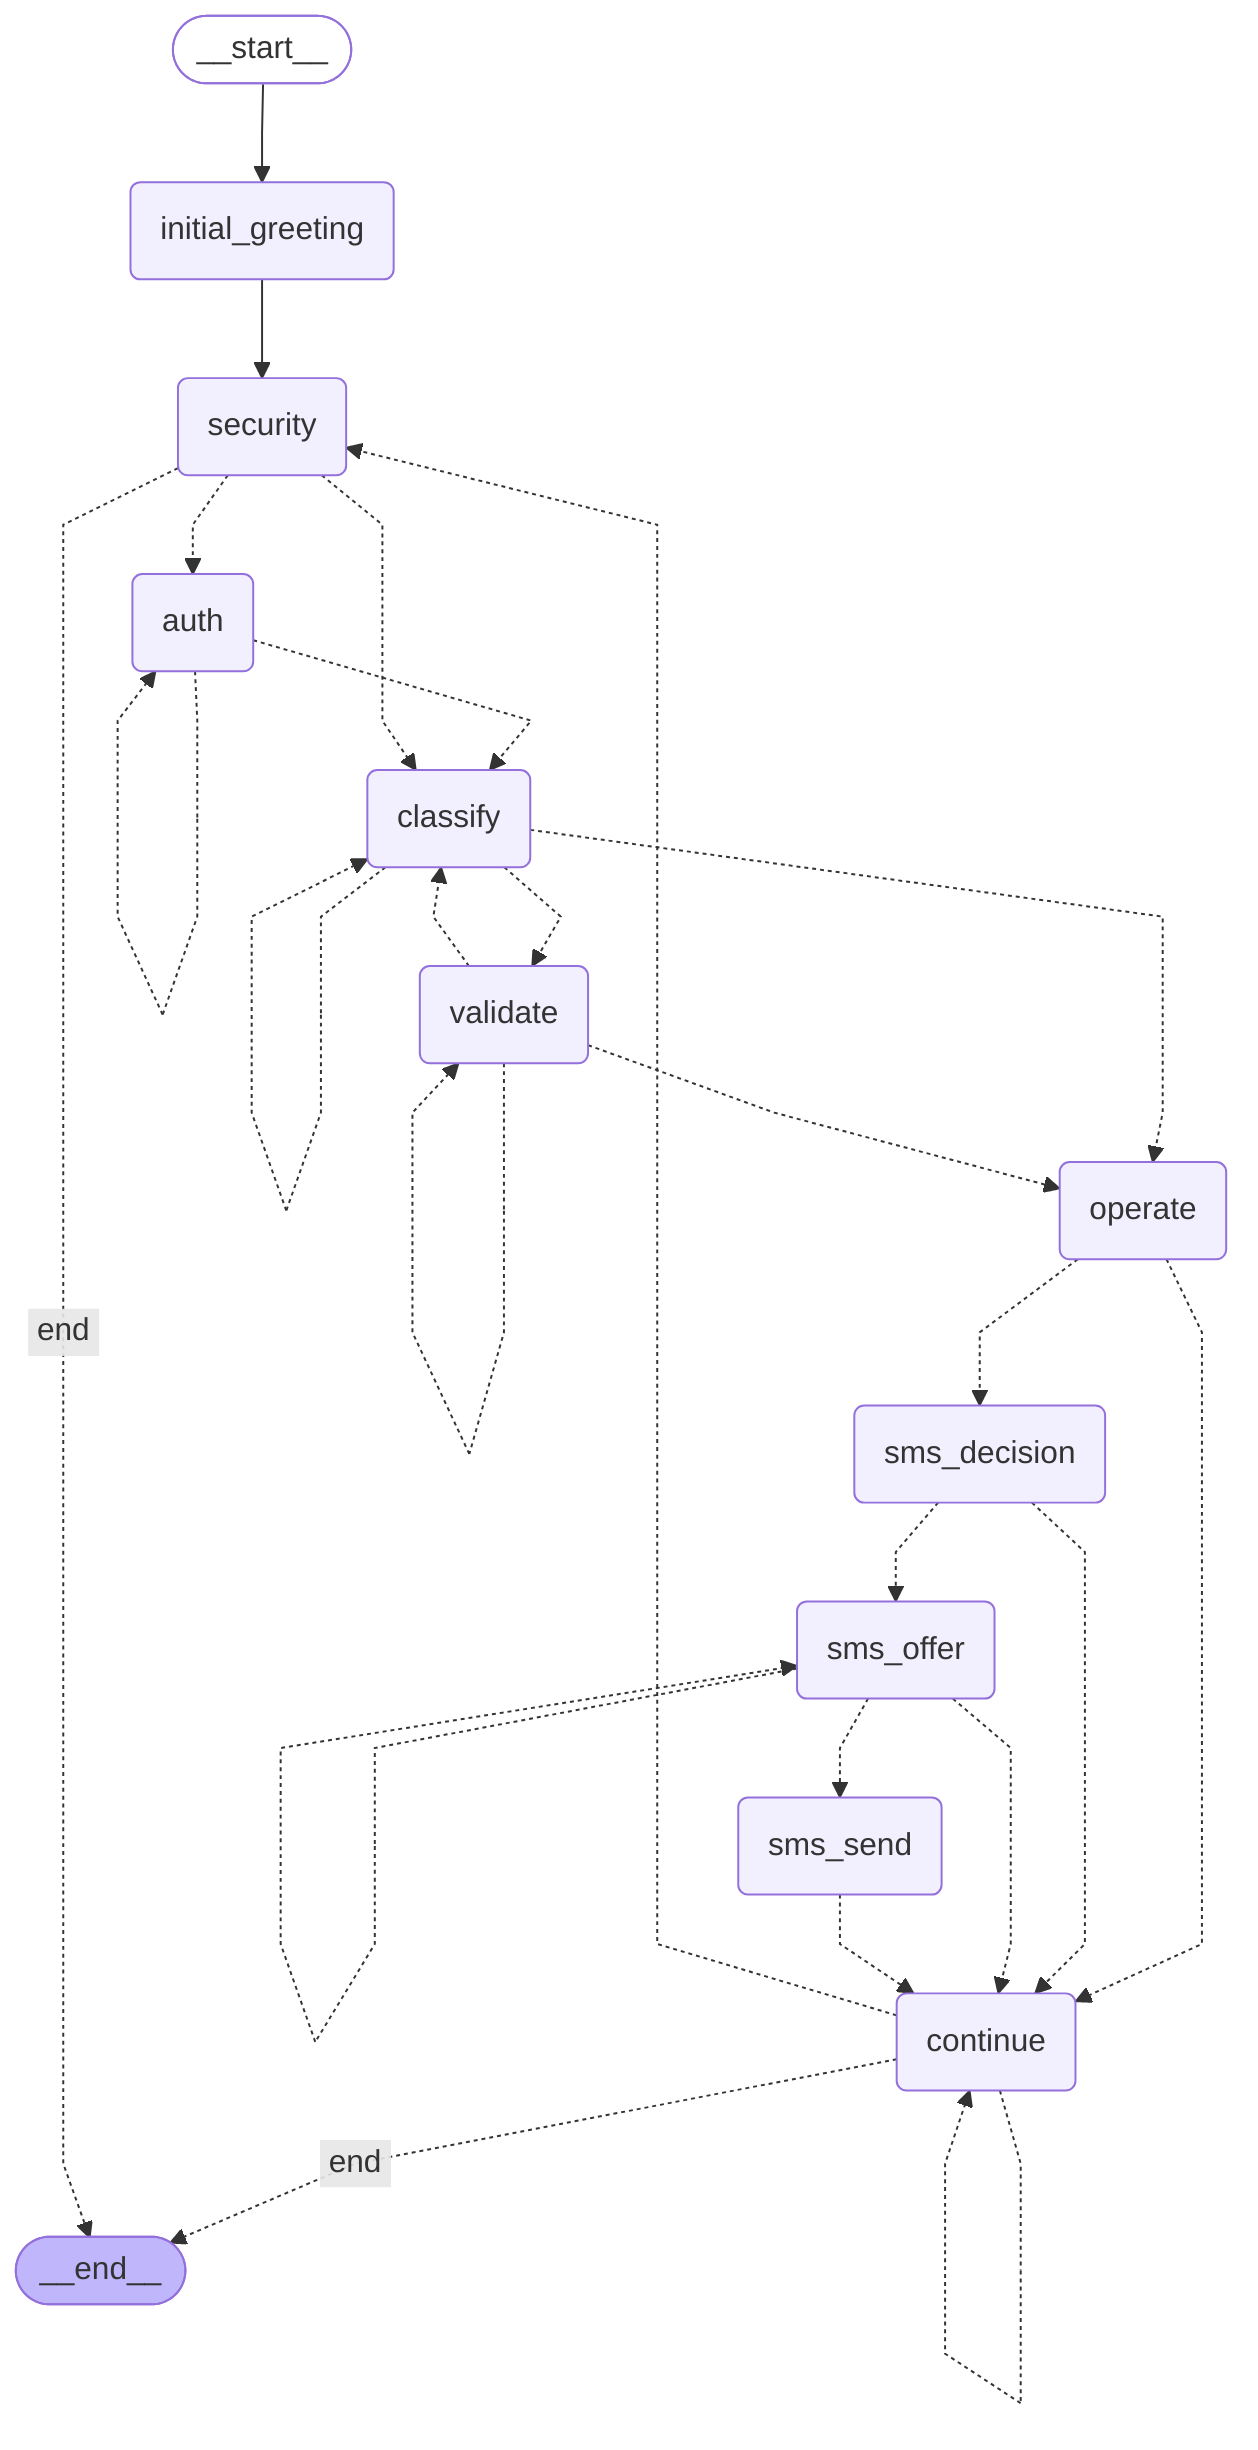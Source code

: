 ---
config:
  flowchart:
    curve: linear
---
graph TD;
	__start__([<p>__start__</p>]):::first
	initial_greeting(initial_greeting)
	security(security)
	auth(auth)
	classify(classify)
	validate(validate)
	operate(operate)
	sms_decision(sms_decision)
	sms_offer(sms_offer)
	sms_send(sms_send)
	continue(continue)
	__end__([<p>__end__</p>]):::last
	__start__ --> initial_greeting;
	auth -.-> classify;
	classify -.-> operate;
	classify -.-> validate;
	continue -. &nbsp;end&nbsp; .-> __end__;
	continue -.-> security;
	initial_greeting --> security;
	operate -.-> continue;
	operate -.-> sms_decision;
	security -. &nbsp;end&nbsp; .-> __end__;
	security -.-> auth;
	security -.-> classify;
	sms_decision -.-> continue;
	sms_decision -.-> sms_offer;
	sms_offer -.-> continue;
	sms_offer -.-> sms_send;
	sms_send -.-> continue;
	validate -.-> classify;
	validate -.-> operate;
	auth -.-> auth;
	classify -.-> classify;
	continue -.-> continue;
	sms_offer -.-> sms_offer;
	validate -.-> validate;
	classDef default fill:#f2f0ff,line-height:1.2
	classDef first fill-opacity:0
	classDef last fill:#bfb6fc